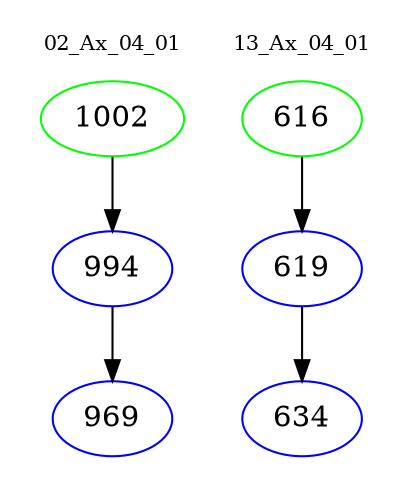 digraph{
subgraph cluster_0 {
color = white
label = "02_Ax_04_01";
fontsize=10;
T0_1002 [label="1002", color="green"]
T0_1002 -> T0_994 [color="black"]
T0_994 [label="994", color="blue"]
T0_994 -> T0_969 [color="black"]
T0_969 [label="969", color="blue"]
}
subgraph cluster_1 {
color = white
label = "13_Ax_04_01";
fontsize=10;
T1_616 [label="616", color="green"]
T1_616 -> T1_619 [color="black"]
T1_619 [label="619", color="blue"]
T1_619 -> T1_634 [color="black"]
T1_634 [label="634", color="blue"]
}
}
